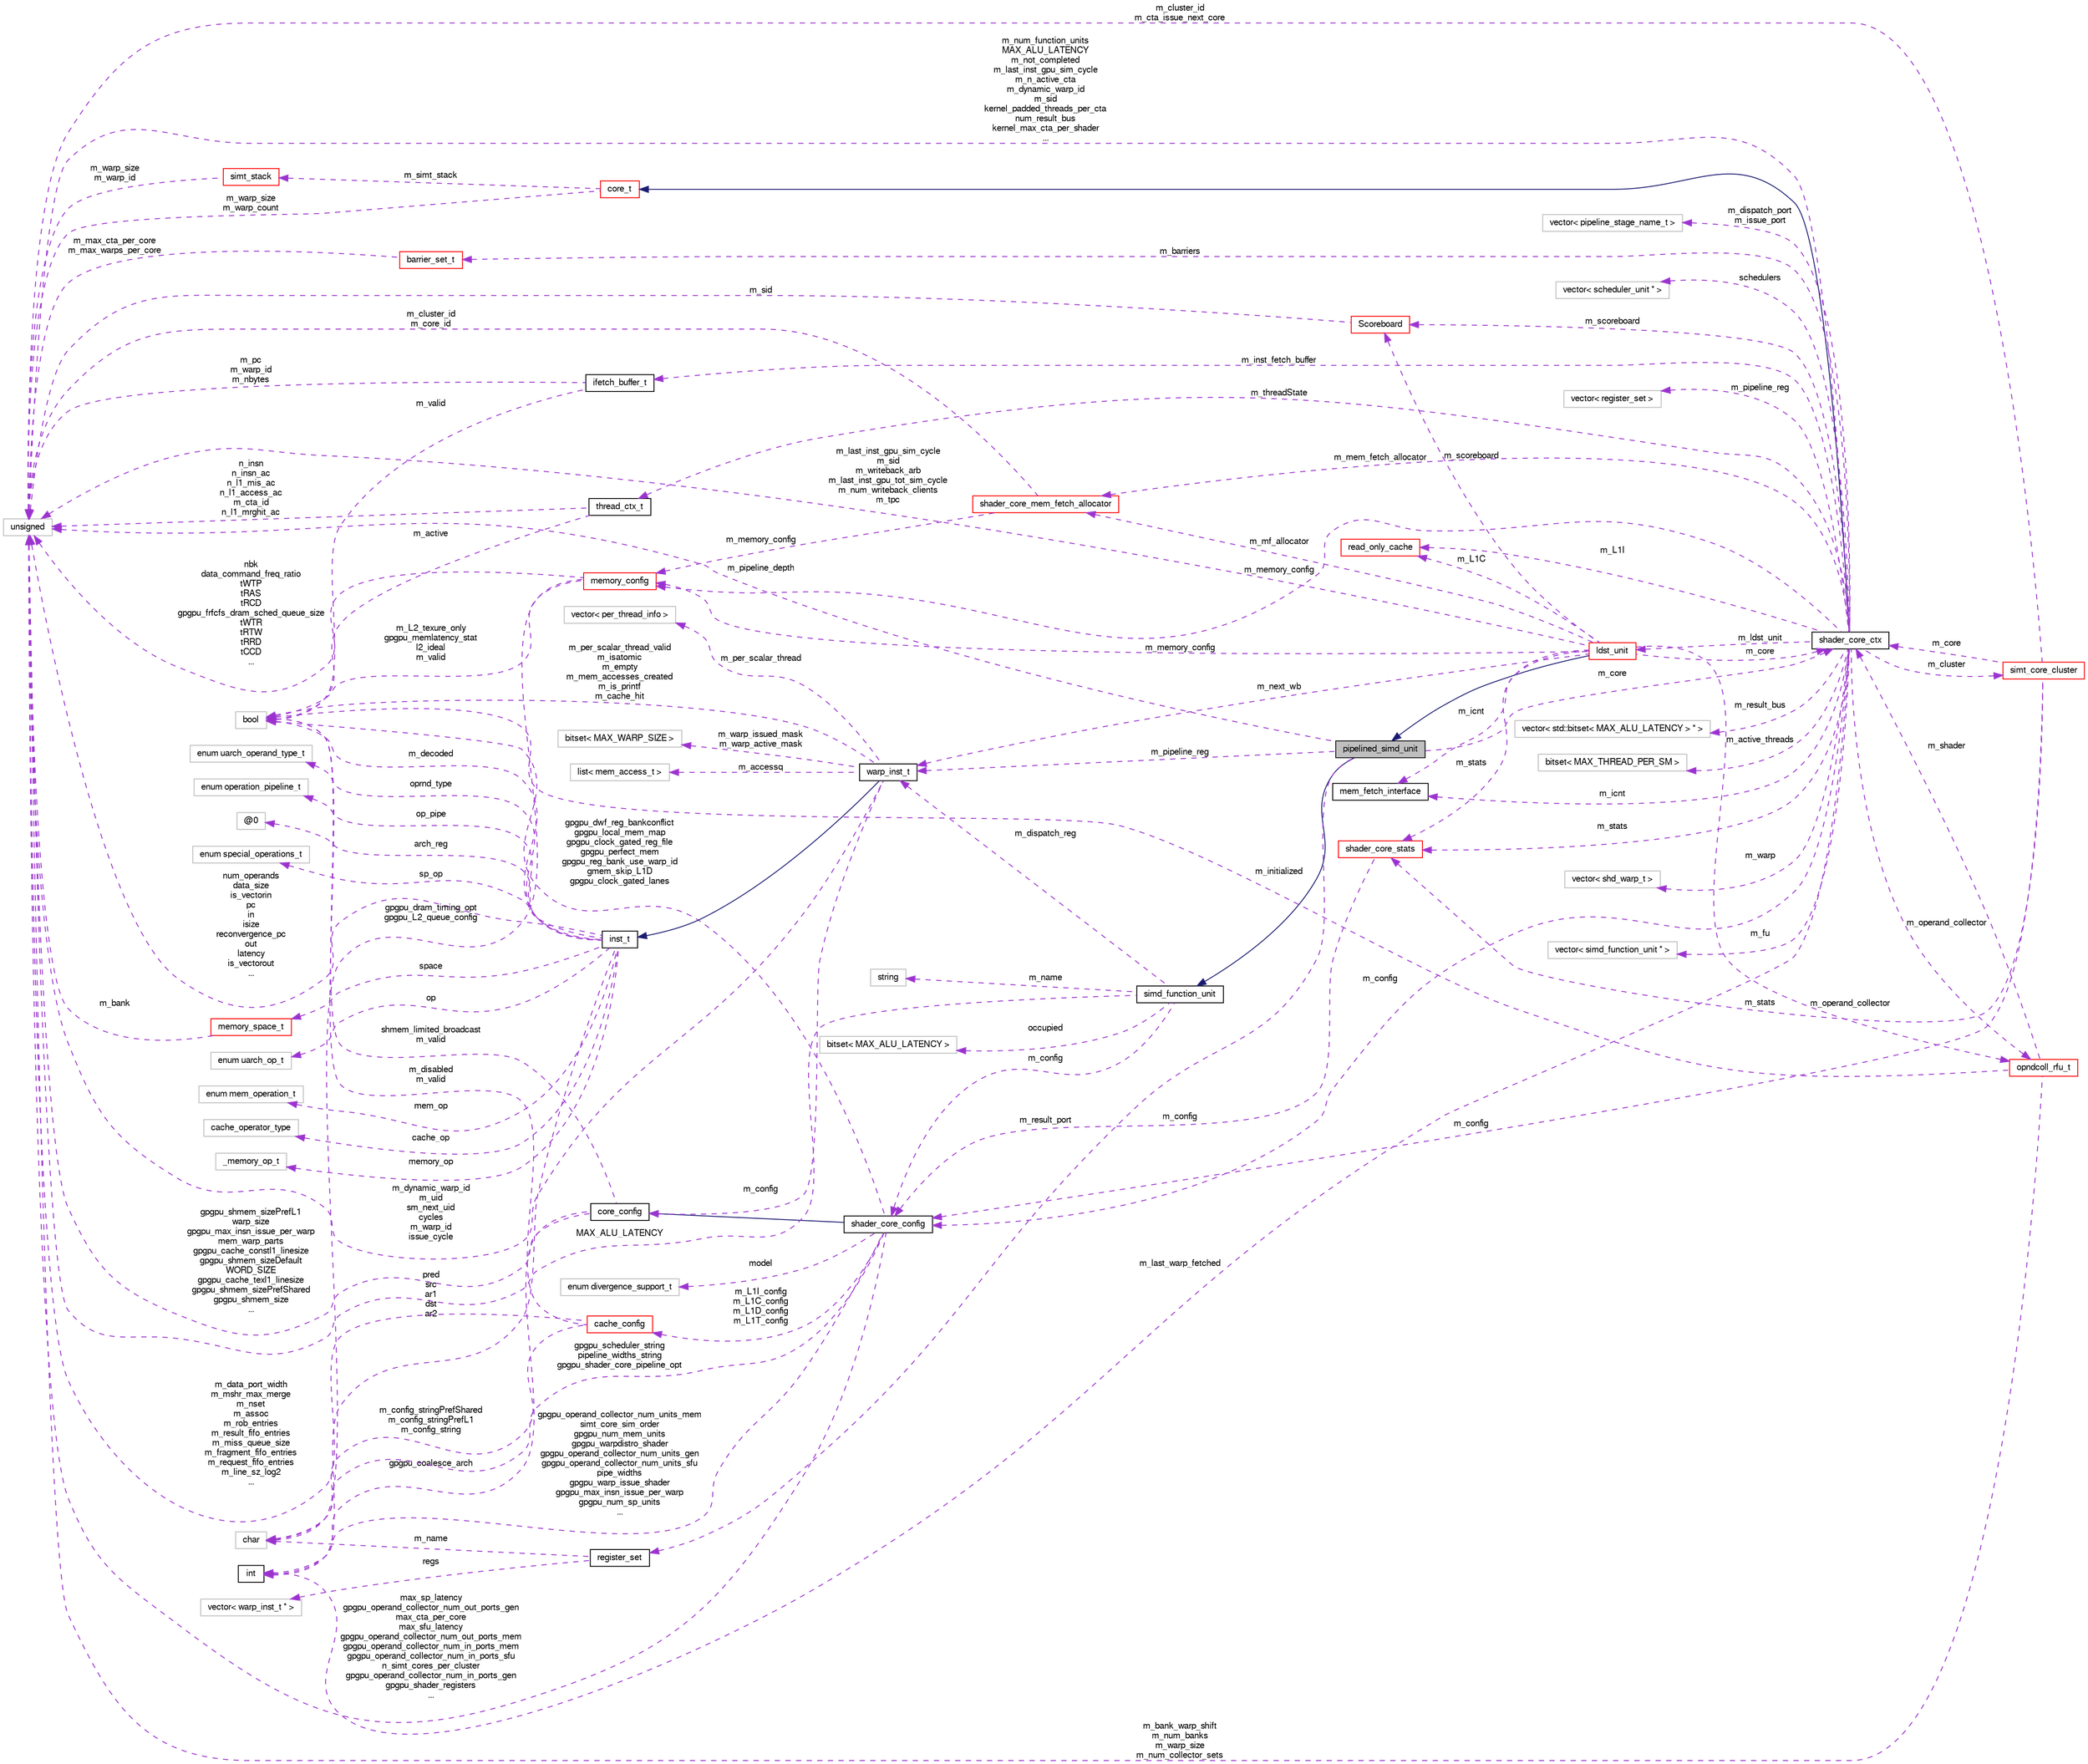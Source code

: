 digraph G
{
  bgcolor="transparent";
  edge [fontname="FreeSans",fontsize="10",labelfontname="FreeSans",labelfontsize="10"];
  node [fontname="FreeSans",fontsize="10",shape=record];
  rankdir=LR;
  Node1 [label="pipelined_simd_unit",height=0.2,width=0.4,color="black", fillcolor="grey75", style="filled" fontcolor="black"];
  Node2 -> Node1 [dir=back,color="midnightblue",fontsize="10",style="solid",fontname="FreeSans"];
  Node2 [label="simd_function_unit",height=0.2,width=0.4,color="black",URL="$classsimd__function__unit.html"];
  Node3 -> Node2 [dir=back,color="darkorchid3",fontsize="10",style="dashed",label="m_config",fontname="FreeSans"];
  Node3 [label="shader_core_config",height=0.2,width=0.4,color="black",URL="$structshader__core__config.html"];
  Node4 -> Node3 [dir=back,color="midnightblue",fontsize="10",style="solid",fontname="FreeSans"];
  Node4 [label="core_config",height=0.2,width=0.4,color="black",URL="$structcore__config.html"];
  Node5 -> Node4 [dir=back,color="darkorchid3",fontsize="10",style="dashed",label="gpgpu_coalesce_arch",fontname="FreeSans"];
  Node5 [label="int",height=0.2,width=0.4,color="black",URL="$classint.html"];
  Node6 -> Node4 [dir=back,color="darkorchid3",fontsize="10",style="dashed",label="shmem_limited_broadcast\nm_valid",fontname="FreeSans"];
  Node6 [label="bool",height=0.2,width=0.4,color="grey75"];
  Node7 -> Node4 [dir=back,color="darkorchid3",fontsize="10",style="dashed",label="gpgpu_shmem_sizePrefL1\nwarp_size\ngpgpu_max_insn_issue_per_warp\nmem_warp_parts\ngpgpu_cache_constl1_linesize\ngpgpu_shmem_sizeDefault\nWORD_SIZE\ngpgpu_cache_texl1_linesize\ngpgpu_shmem_sizePrefShared\ngpgpu_shmem_size\n...",fontname="FreeSans"];
  Node7 [label="unsigned",height=0.2,width=0.4,color="grey75"];
  Node8 -> Node3 [dir=back,color="darkorchid3",fontsize="10",style="dashed",label="gpgpu_scheduler_string\npipeline_widths_string\ngpgpu_shader_core_pipeline_opt",fontname="FreeSans"];
  Node8 [label="char",height=0.2,width=0.4,color="grey75"];
  Node9 -> Node3 [dir=back,color="darkorchid3",fontsize="10",style="dashed",label="model",fontname="FreeSans"];
  Node9 [label="enum divergence_support_t",height=0.2,width=0.4,color="grey75"];
  Node5 -> Node3 [dir=back,color="darkorchid3",fontsize="10",style="dashed",label="gpgpu_operand_collector_num_units_mem\nsimt_core_sim_order\ngpgpu_num_mem_units\ngpgpu_warpdistro_shader\ngpgpu_operand_collector_num_units_gen\ngpgpu_operand_collector_num_units_sfu\npipe_widths\ngpgpu_warp_issue_shader\ngpgpu_max_insn_issue_per_warp\ngpgpu_num_sp_units\n...",fontname="FreeSans"];
  Node6 -> Node3 [dir=back,color="darkorchid3",fontsize="10",style="dashed",label="gpgpu_dwf_reg_bankconflict\ngpgpu_local_mem_map\ngpgpu_clock_gated_reg_file\ngpgpu_perfect_mem\ngpgpu_reg_bank_use_warp_id\ngmem_skip_L1D\ngpgpu_clock_gated_lanes",fontname="FreeSans"];
  Node10 -> Node3 [dir=back,color="darkorchid3",fontsize="10",style="dashed",label="m_L1I_config\nm_L1C_config\nm_L1D_config\nm_L1T_config",fontname="FreeSans"];
  Node10 [label="cache_config",height=0.2,width=0.4,color="red",URL="$classcache__config.html"];
  Node8 -> Node10 [dir=back,color="darkorchid3",fontsize="10",style="dashed",label="m_config_stringPrefShared\nm_config_stringPrefL1\nm_config_string",fontname="FreeSans"];
  Node6 -> Node10 [dir=back,color="darkorchid3",fontsize="10",style="dashed",label="m_disabled\nm_valid",fontname="FreeSans"];
  Node7 -> Node10 [dir=back,color="darkorchid3",fontsize="10",style="dashed",label="m_data_port_width\nm_mshr_max_merge\nm_nset\nm_assoc\nm_rob_entries\nm_result_fifo_entries\nm_miss_queue_size\nm_fragment_fifo_entries\nm_request_fifo_entries\nm_line_sz_log2\n...",fontname="FreeSans"];
  Node7 -> Node3 [dir=back,color="darkorchid3",fontsize="10",style="dashed",label="max_sp_latency\ngpgpu_operand_collector_num_out_ports_gen\nmax_cta_per_core\nmax_sfu_latency\ngpgpu_operand_collector_num_out_ports_mem\ngpgpu_operand_collector_num_in_ports_mem\ngpgpu_operand_collector_num_in_ports_sfu\nn_simt_cores_per_cluster\ngpgpu_operand_collector_num_in_ports_gen\ngpgpu_shader_registers\n...",fontname="FreeSans"];
  Node11 -> Node2 [dir=back,color="darkorchid3",fontsize="10",style="dashed",label="m_dispatch_reg",fontname="FreeSans"];
  Node11 [label="warp_inst_t",height=0.2,width=0.4,color="black",URL="$classwarp__inst__t.html"];
  Node12 -> Node11 [dir=back,color="midnightblue",fontsize="10",style="solid",fontname="FreeSans"];
  Node12 [label="inst_t",height=0.2,width=0.4,color="black",URL="$classinst__t.html"];
  Node13 -> Node12 [dir=back,color="darkorchid3",fontsize="10",style="dashed",label="arch_reg",fontname="FreeSans"];
  Node13 [label="@0",height=0.2,width=0.4,color="grey75"];
  Node14 -> Node12 [dir=back,color="darkorchid3",fontsize="10",style="dashed",label="sp_op",fontname="FreeSans"];
  Node14 [label="enum special_operations_t",height=0.2,width=0.4,color="grey75"];
  Node15 -> Node12 [dir=back,color="darkorchid3",fontsize="10",style="dashed",label="op",fontname="FreeSans"];
  Node15 [label="enum uarch_op_t",height=0.2,width=0.4,color="grey75"];
  Node16 -> Node12 [dir=back,color="darkorchid3",fontsize="10",style="dashed",label="mem_op",fontname="FreeSans"];
  Node16 [label="enum mem_operation_t",height=0.2,width=0.4,color="grey75"];
  Node17 -> Node12 [dir=back,color="darkorchid3",fontsize="10",style="dashed",label="cache_op",fontname="FreeSans"];
  Node17 [label="cache_operator_type",height=0.2,width=0.4,color="grey75"];
  Node18 -> Node12 [dir=back,color="darkorchid3",fontsize="10",style="dashed",label="space",fontname="FreeSans"];
  Node18 [label="memory_space_t",height=0.2,width=0.4,color="red",URL="$classmemory__space__t.html"];
  Node7 -> Node18 [dir=back,color="darkorchid3",fontsize="10",style="dashed",label="m_bank",fontname="FreeSans"];
  Node5 -> Node12 [dir=back,color="darkorchid3",fontsize="10",style="dashed",label="pred\nsrc\nar1\ndst\nar2",fontname="FreeSans"];
  Node19 -> Node12 [dir=back,color="darkorchid3",fontsize="10",style="dashed",label="memory_op",fontname="FreeSans"];
  Node19 [label="_memory_op_t",height=0.2,width=0.4,color="grey75"];
  Node6 -> Node12 [dir=back,color="darkorchid3",fontsize="10",style="dashed",label="m_decoded",fontname="FreeSans"];
  Node20 -> Node12 [dir=back,color="darkorchid3",fontsize="10",style="dashed",label="oprnd_type",fontname="FreeSans"];
  Node20 [label="enum uarch_operand_type_t",height=0.2,width=0.4,color="grey75"];
  Node7 -> Node12 [dir=back,color="darkorchid3",fontsize="10",style="dashed",label="num_operands\ndata_size\nis_vectorin\npc\nin\nisize\nreconvergence_pc\nout\nlatency\nis_vectorout\n...",fontname="FreeSans"];
  Node21 -> Node12 [dir=back,color="darkorchid3",fontsize="10",style="dashed",label="op_pipe",fontname="FreeSans"];
  Node21 [label="enum operation_pipeline_t",height=0.2,width=0.4,color="grey75"];
  Node22 -> Node11 [dir=back,color="darkorchid3",fontsize="10",style="dashed",label="m_warp_issued_mask\nm_warp_active_mask",fontname="FreeSans"];
  Node22 [label="bitset\< MAX_WARP_SIZE \>",height=0.2,width=0.4,color="grey75"];
  Node23 -> Node11 [dir=back,color="darkorchid3",fontsize="10",style="dashed",label="m_accessq",fontname="FreeSans"];
  Node23 [label="list\< mem_access_t \>",height=0.2,width=0.4,color="grey75"];
  Node4 -> Node11 [dir=back,color="darkorchid3",fontsize="10",style="dashed",label="m_config",fontname="FreeSans"];
  Node6 -> Node11 [dir=back,color="darkorchid3",fontsize="10",style="dashed",label="m_per_scalar_thread_valid\nm_isatomic\nm_empty\nm_mem_accesses_created\nm_is_printf\nm_cache_hit",fontname="FreeSans"];
  Node24 -> Node11 [dir=back,color="darkorchid3",fontsize="10",style="dashed",label="m_per_scalar_thread",fontname="FreeSans"];
  Node24 [label="vector\< per_thread_info \>",height=0.2,width=0.4,color="grey75"];
  Node7 -> Node11 [dir=back,color="darkorchid3",fontsize="10",style="dashed",label="m_dynamic_warp_id\nm_uid\nsm_next_uid\ncycles\nm_warp_id\nissue_cycle",fontname="FreeSans"];
  Node25 -> Node2 [dir=back,color="darkorchid3",fontsize="10",style="dashed",label="occupied",fontname="FreeSans"];
  Node25 [label="bitset\< MAX_ALU_LATENCY \>",height=0.2,width=0.4,color="grey75"];
  Node26 -> Node2 [dir=back,color="darkorchid3",fontsize="10",style="dashed",label="m_name",fontname="FreeSans"];
  Node26 [label="string",height=0.2,width=0.4,color="grey75"];
  Node7 -> Node2 [dir=back,color="darkorchid3",fontsize="10",style="dashed",label="MAX_ALU_LATENCY",fontname="FreeSans"];
  Node27 -> Node1 [dir=back,color="darkorchid3",fontsize="10",style="dashed",label="m_result_port",fontname="FreeSans"];
  Node27 [label="register_set",height=0.2,width=0.4,color="black",URL="$classregister__set.html"];
  Node8 -> Node27 [dir=back,color="darkorchid3",fontsize="10",style="dashed",label="m_name",fontname="FreeSans"];
  Node28 -> Node27 [dir=back,color="darkorchid3",fontsize="10",style="dashed",label="regs",fontname="FreeSans"];
  Node28 [label="vector\< warp_inst_t * \>",height=0.2,width=0.4,color="grey75"];
  Node11 -> Node1 [dir=back,color="darkorchid3",fontsize="10",style="dashed",label="m_pipeline_reg",fontname="FreeSans"];
  Node29 -> Node1 [dir=back,color="darkorchid3",fontsize="10",style="dashed",label="m_core",fontname="FreeSans"];
  Node29 [label="shader_core_ctx",height=0.2,width=0.4,color="black",URL="$classshader__core__ctx.html"];
  Node30 -> Node29 [dir=back,color="midnightblue",fontsize="10",style="solid",fontname="FreeSans"];
  Node30 [label="core_t",height=0.2,width=0.4,color="red",URL="$classcore__t.html"];
  Node31 -> Node30 [dir=back,color="darkorchid3",fontsize="10",style="dashed",label="m_simt_stack",fontname="FreeSans"];
  Node31 [label="simt_stack",height=0.2,width=0.4,color="red",URL="$classsimt__stack.html"];
  Node7 -> Node31 [dir=back,color="darkorchid3",fontsize="10",style="dashed",label="m_warp_size\nm_warp_id",fontname="FreeSans"];
  Node7 -> Node30 [dir=back,color="darkorchid3",fontsize="10",style="dashed",label="m_warp_size\nm_warp_count",fontname="FreeSans"];
  Node32 -> Node29 [dir=back,color="darkorchid3",fontsize="10",style="dashed",label="m_cluster",fontname="FreeSans"];
  Node32 [label="simt_core_cluster",height=0.2,width=0.4,color="red",URL="$classsimt__core__cluster.html"];
  Node3 -> Node32 [dir=back,color="darkorchid3",fontsize="10",style="dashed",label="m_config",fontname="FreeSans"];
  Node33 -> Node32 [dir=back,color="darkorchid3",fontsize="10",style="dashed",label="m_stats",fontname="FreeSans"];
  Node33 [label="shader_core_stats",height=0.2,width=0.4,color="red",URL="$classshader__core__stats.html"];
  Node3 -> Node33 [dir=back,color="darkorchid3",fontsize="10",style="dashed",label="m_config",fontname="FreeSans"];
  Node29 -> Node32 [dir=back,color="darkorchid3",fontsize="10",style="dashed",label="m_core",fontname="FreeSans"];
  Node7 -> Node32 [dir=back,color="darkorchid3",fontsize="10",style="dashed",label="m_cluster_id\nm_cta_issue_next_core",fontname="FreeSans"];
  Node3 -> Node29 [dir=back,color="darkorchid3",fontsize="10",style="dashed",label="m_config",fontname="FreeSans"];
  Node34 -> Node29 [dir=back,color="darkorchid3",fontsize="10",style="dashed",label="m_inst_fetch_buffer",fontname="FreeSans"];
  Node34 [label="ifetch_buffer_t",height=0.2,width=0.4,color="black",URL="$structifetch__buffer__t.html"];
  Node6 -> Node34 [dir=back,color="darkorchid3",fontsize="10",style="dashed",label="m_valid",fontname="FreeSans"];
  Node7 -> Node34 [dir=back,color="darkorchid3",fontsize="10",style="dashed",label="m_pc\nm_warp_id\nm_nbytes",fontname="FreeSans"];
  Node35 -> Node29 [dir=back,color="darkorchid3",fontsize="10",style="dashed",label="m_warp",fontname="FreeSans"];
  Node35 [label="vector\< shd_warp_t \>",height=0.2,width=0.4,color="grey75"];
  Node36 -> Node29 [dir=back,color="darkorchid3",fontsize="10",style="dashed",label="m_icnt",fontname="FreeSans"];
  Node36 [label="mem_fetch_interface",height=0.2,width=0.4,color="black",URL="$classmem__fetch__interface.html"];
  Node33 -> Node29 [dir=back,color="darkorchid3",fontsize="10",style="dashed",label="m_stats",fontname="FreeSans"];
  Node37 -> Node29 [dir=back,color="darkorchid3",fontsize="10",style="dashed",label="m_memory_config",fontname="FreeSans"];
  Node37 [label="memory_config",height=0.2,width=0.4,color="red",URL="$structmemory__config.html"];
  Node8 -> Node37 [dir=back,color="darkorchid3",fontsize="10",style="dashed",label="gpgpu_dram_timing_opt\ngpgpu_L2_queue_config",fontname="FreeSans"];
  Node6 -> Node37 [dir=back,color="darkorchid3",fontsize="10",style="dashed",label="m_L2_texure_only\ngpgpu_memlatency_stat\nl2_ideal\nm_valid",fontname="FreeSans"];
  Node7 -> Node37 [dir=back,color="darkorchid3",fontsize="10",style="dashed",label="nbk\ndata_command_freq_ratio\ntWTP\ntRAS\ntRCD\ngpgpu_frfcfs_dram_sched_queue_size\ntWTR\ntRTW\ntRRD\ntCCD\n...",fontname="FreeSans"];
  Node38 -> Node29 [dir=back,color="darkorchid3",fontsize="10",style="dashed",label="m_scoreboard",fontname="FreeSans"];
  Node38 [label="Scoreboard",height=0.2,width=0.4,color="red",URL="$classScoreboard.html"];
  Node7 -> Node38 [dir=back,color="darkorchid3",fontsize="10",style="dashed",label="m_sid",fontname="FreeSans"];
  Node39 -> Node29 [dir=back,color="darkorchid3",fontsize="10",style="dashed",label="m_fu",fontname="FreeSans"];
  Node39 [label="vector\< simd_function_unit * \>",height=0.2,width=0.4,color="grey75"];
  Node40 -> Node29 [dir=back,color="darkorchid3",fontsize="10",style="dashed",label="m_dispatch_port\nm_issue_port",fontname="FreeSans"];
  Node40 [label="vector\< pipeline_stage_name_t \>",height=0.2,width=0.4,color="grey75"];
  Node5 -> Node29 [dir=back,color="darkorchid3",fontsize="10",style="dashed",label="m_last_warp_fetched",fontname="FreeSans"];
  Node41 -> Node29 [dir=back,color="darkorchid3",fontsize="10",style="dashed",label="m_L1I",fontname="FreeSans"];
  Node41 [label="read_only_cache",height=0.2,width=0.4,color="red",URL="$classread__only__cache.html",tooltip="Read only cache."];
  Node42 -> Node29 [dir=back,color="darkorchid3",fontsize="10",style="dashed",label="m_ldst_unit",fontname="FreeSans"];
  Node42 [label="ldst_unit",height=0.2,width=0.4,color="red",URL="$classldst__unit.html"];
  Node1 -> Node42 [dir=back,color="midnightblue",fontsize="10",style="solid",fontname="FreeSans"];
  Node33 -> Node42 [dir=back,color="darkorchid3",fontsize="10",style="dashed",label="m_stats",fontname="FreeSans"];
  Node11 -> Node42 [dir=back,color="darkorchid3",fontsize="10",style="dashed",label="m_next_wb",fontname="FreeSans"];
  Node36 -> Node42 [dir=back,color="darkorchid3",fontsize="10",style="dashed",label="m_icnt",fontname="FreeSans"];
  Node37 -> Node42 [dir=back,color="darkorchid3",fontsize="10",style="dashed",label="m_memory_config",fontname="FreeSans"];
  Node38 -> Node42 [dir=back,color="darkorchid3",fontsize="10",style="dashed",label="m_scoreboard",fontname="FreeSans"];
  Node41 -> Node42 [dir=back,color="darkorchid3",fontsize="10",style="dashed",label="m_L1C",fontname="FreeSans"];
  Node43 -> Node42 [dir=back,color="darkorchid3",fontsize="10",style="dashed",label="m_mf_allocator",fontname="FreeSans"];
  Node43 [label="shader_core_mem_fetch_allocator",height=0.2,width=0.4,color="red",URL="$classshader__core__mem__fetch__allocator.html"];
  Node37 -> Node43 [dir=back,color="darkorchid3",fontsize="10",style="dashed",label="m_memory_config",fontname="FreeSans"];
  Node7 -> Node43 [dir=back,color="darkorchid3",fontsize="10",style="dashed",label="m_cluster_id\nm_core_id",fontname="FreeSans"];
  Node44 -> Node42 [dir=back,color="darkorchid3",fontsize="10",style="dashed",label="m_operand_collector",fontname="FreeSans"];
  Node44 [label="opndcoll_rfu_t",height=0.2,width=0.4,color="red",URL="$classopndcoll__rfu__t.html"];
  Node6 -> Node44 [dir=back,color="darkorchid3",fontsize="10",style="dashed",label="m_initialized",fontname="FreeSans"];
  Node29 -> Node44 [dir=back,color="darkorchid3",fontsize="10",style="dashed",label="m_shader",fontname="FreeSans"];
  Node7 -> Node44 [dir=back,color="darkorchid3",fontsize="10",style="dashed",label="m_bank_warp_shift\nm_num_banks\nm_warp_size\nm_num_collector_sets",fontname="FreeSans"];
  Node29 -> Node42 [dir=back,color="darkorchid3",fontsize="10",style="dashed",label="m_core",fontname="FreeSans"];
  Node7 -> Node42 [dir=back,color="darkorchid3",fontsize="10",style="dashed",label="m_last_inst_gpu_sim_cycle\nm_sid\nm_writeback_arb\nm_last_inst_gpu_tot_sim_cycle\nm_num_writeback_clients\nm_tpc",fontname="FreeSans"];
  Node45 -> Node29 [dir=back,color="darkorchid3",fontsize="10",style="dashed",label="schedulers",fontname="FreeSans"];
  Node45 [label="vector\< scheduler_unit * \>",height=0.2,width=0.4,color="grey75"];
  Node43 -> Node29 [dir=back,color="darkorchid3",fontsize="10",style="dashed",label="m_mem_fetch_allocator",fontname="FreeSans"];
  Node44 -> Node29 [dir=back,color="darkorchid3",fontsize="10",style="dashed",label="m_operand_collector",fontname="FreeSans"];
  Node46 -> Node29 [dir=back,color="darkorchid3",fontsize="10",style="dashed",label="m_threadState",fontname="FreeSans"];
  Node46 [label="thread_ctx_t",height=0.2,width=0.4,color="black",URL="$classthread__ctx__t.html"];
  Node6 -> Node46 [dir=back,color="darkorchid3",fontsize="10",style="dashed",label="m_active",fontname="FreeSans"];
  Node7 -> Node46 [dir=back,color="darkorchid3",fontsize="10",style="dashed",label="n_insn\nn_insn_ac\nn_l1_mis_ac\nn_l1_access_ac\nm_cta_id\nn_l1_mrghit_ac",fontname="FreeSans"];
  Node47 -> Node29 [dir=back,color="darkorchid3",fontsize="10",style="dashed",label="m_pipeline_reg",fontname="FreeSans"];
  Node47 [label="vector\< register_set \>",height=0.2,width=0.4,color="grey75"];
  Node48 -> Node29 [dir=back,color="darkorchid3",fontsize="10",style="dashed",label="m_barriers",fontname="FreeSans"];
  Node48 [label="barrier_set_t",height=0.2,width=0.4,color="red",URL="$classbarrier__set__t.html"];
  Node7 -> Node48 [dir=back,color="darkorchid3",fontsize="10",style="dashed",label="m_max_cta_per_core\nm_max_warps_per_core",fontname="FreeSans"];
  Node7 -> Node29 [dir=back,color="darkorchid3",fontsize="10",style="dashed",label="m_num_function_units\nMAX_ALU_LATENCY\nm_not_completed\nm_last_inst_gpu_sim_cycle\nm_n_active_cta\nm_dynamic_warp_id\nm_sid\nkernel_padded_threads_per_cta\nnum_result_bus\nkernel_max_cta_per_shader\n...",fontname="FreeSans"];
  Node49 -> Node29 [dir=back,color="darkorchid3",fontsize="10",style="dashed",label="m_result_bus",fontname="FreeSans"];
  Node49 [label="vector\< std::bitset\< MAX_ALU_LATENCY \> * \>",height=0.2,width=0.4,color="grey75"];
  Node50 -> Node29 [dir=back,color="darkorchid3",fontsize="10",style="dashed",label="m_active_threads",fontname="FreeSans"];
  Node50 [label="bitset\< MAX_THREAD_PER_SM \>",height=0.2,width=0.4,color="grey75"];
  Node7 -> Node1 [dir=back,color="darkorchid3",fontsize="10",style="dashed",label="m_pipeline_depth",fontname="FreeSans"];
}
